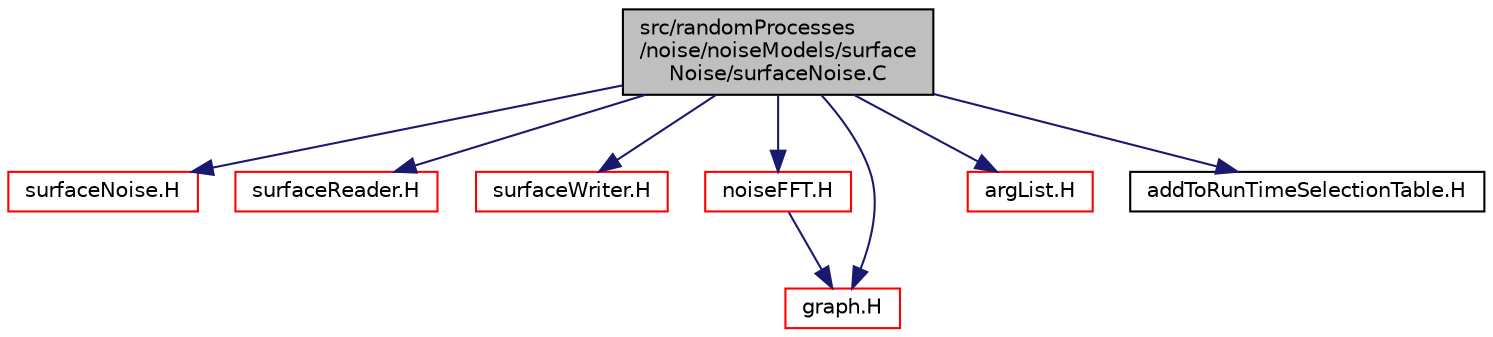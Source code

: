 digraph "src/randomProcesses/noise/noiseModels/surfaceNoise/surfaceNoise.C"
{
  bgcolor="transparent";
  edge [fontname="Helvetica",fontsize="10",labelfontname="Helvetica",labelfontsize="10"];
  node [fontname="Helvetica",fontsize="10",shape=record];
  Node1 [label="src/randomProcesses\l/noise/noiseModels/surface\lNoise/surfaceNoise.C",height=0.2,width=0.4,color="black", fillcolor="grey75", style="filled" fontcolor="black"];
  Node1 -> Node2 [color="midnightblue",fontsize="10",style="solid",fontname="Helvetica"];
  Node2 [label="surfaceNoise.H",height=0.2,width=0.4,color="red",URL="$surfaceNoise_8H.html"];
  Node1 -> Node3 [color="midnightblue",fontsize="10",style="solid",fontname="Helvetica"];
  Node3 [label="surfaceReader.H",height=0.2,width=0.4,color="red",URL="$surfaceReader_8H.html"];
  Node1 -> Node4 [color="midnightblue",fontsize="10",style="solid",fontname="Helvetica"];
  Node4 [label="surfaceWriter.H",height=0.2,width=0.4,color="red",URL="$surfaceWriter_8H.html"];
  Node1 -> Node5 [color="midnightblue",fontsize="10",style="solid",fontname="Helvetica"];
  Node5 [label="noiseFFT.H",height=0.2,width=0.4,color="red",URL="$noiseFFT_8H.html"];
  Node5 -> Node6 [color="midnightblue",fontsize="10",style="solid",fontname="Helvetica"];
  Node6 [label="graph.H",height=0.2,width=0.4,color="red",URL="$graph_8H.html"];
  Node1 -> Node7 [color="midnightblue",fontsize="10",style="solid",fontname="Helvetica"];
  Node7 [label="argList.H",height=0.2,width=0.4,color="red",URL="$argList_8H.html"];
  Node1 -> Node6 [color="midnightblue",fontsize="10",style="solid",fontname="Helvetica"];
  Node1 -> Node8 [color="midnightblue",fontsize="10",style="solid",fontname="Helvetica"];
  Node8 [label="addToRunTimeSelectionTable.H",height=0.2,width=0.4,color="black",URL="$addToRunTimeSelectionTable_8H.html",tooltip="Macros for easy insertion into run-time selection tables. "];
}
